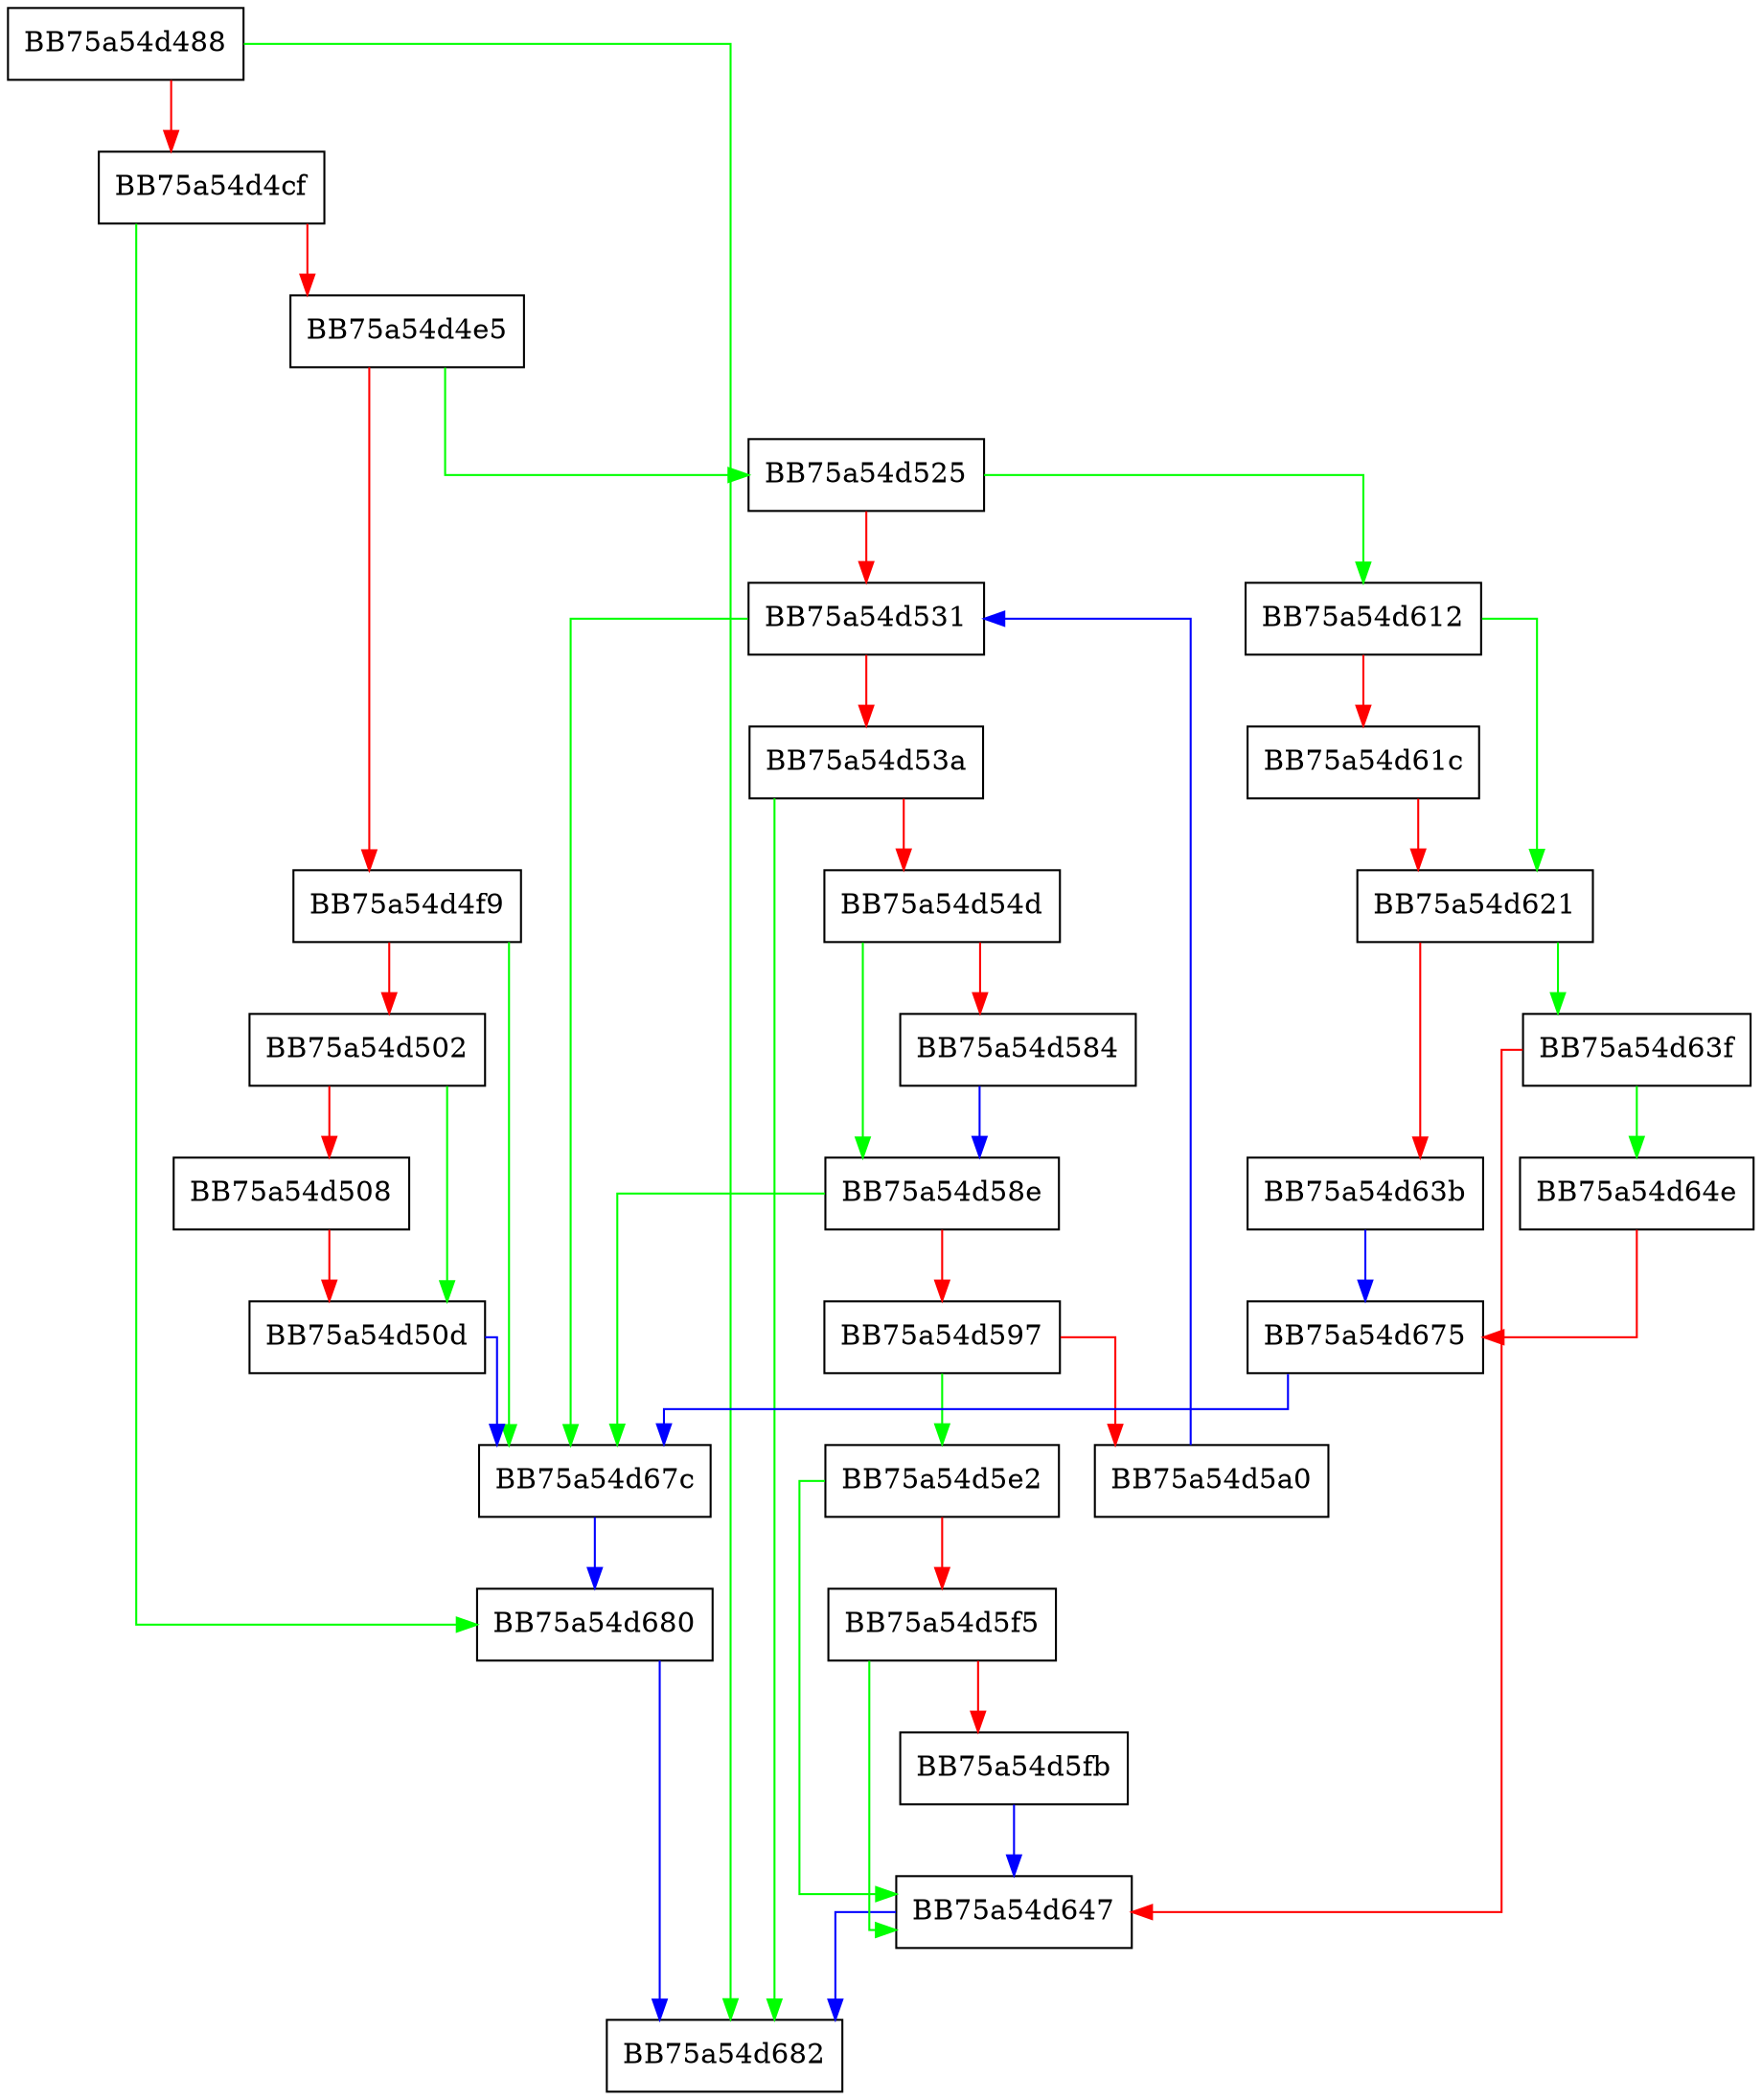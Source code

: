 digraph ReadInternal {
  node [shape="box"];
  graph [splines=ortho];
  BB75a54d488 -> BB75a54d682 [color="green"];
  BB75a54d488 -> BB75a54d4cf [color="red"];
  BB75a54d4cf -> BB75a54d680 [color="green"];
  BB75a54d4cf -> BB75a54d4e5 [color="red"];
  BB75a54d4e5 -> BB75a54d525 [color="green"];
  BB75a54d4e5 -> BB75a54d4f9 [color="red"];
  BB75a54d4f9 -> BB75a54d67c [color="green"];
  BB75a54d4f9 -> BB75a54d502 [color="red"];
  BB75a54d502 -> BB75a54d50d [color="green"];
  BB75a54d502 -> BB75a54d508 [color="red"];
  BB75a54d508 -> BB75a54d50d [color="red"];
  BB75a54d50d -> BB75a54d67c [color="blue"];
  BB75a54d525 -> BB75a54d612 [color="green"];
  BB75a54d525 -> BB75a54d531 [color="red"];
  BB75a54d531 -> BB75a54d67c [color="green"];
  BB75a54d531 -> BB75a54d53a [color="red"];
  BB75a54d53a -> BB75a54d682 [color="green"];
  BB75a54d53a -> BB75a54d54d [color="red"];
  BB75a54d54d -> BB75a54d58e [color="green"];
  BB75a54d54d -> BB75a54d584 [color="red"];
  BB75a54d584 -> BB75a54d58e [color="blue"];
  BB75a54d58e -> BB75a54d67c [color="green"];
  BB75a54d58e -> BB75a54d597 [color="red"];
  BB75a54d597 -> BB75a54d5e2 [color="green"];
  BB75a54d597 -> BB75a54d5a0 [color="red"];
  BB75a54d5a0 -> BB75a54d531 [color="blue"];
  BB75a54d5e2 -> BB75a54d647 [color="green"];
  BB75a54d5e2 -> BB75a54d5f5 [color="red"];
  BB75a54d5f5 -> BB75a54d647 [color="green"];
  BB75a54d5f5 -> BB75a54d5fb [color="red"];
  BB75a54d5fb -> BB75a54d647 [color="blue"];
  BB75a54d612 -> BB75a54d621 [color="green"];
  BB75a54d612 -> BB75a54d61c [color="red"];
  BB75a54d61c -> BB75a54d621 [color="red"];
  BB75a54d621 -> BB75a54d63f [color="green"];
  BB75a54d621 -> BB75a54d63b [color="red"];
  BB75a54d63b -> BB75a54d675 [color="blue"];
  BB75a54d63f -> BB75a54d64e [color="green"];
  BB75a54d63f -> BB75a54d647 [color="red"];
  BB75a54d647 -> BB75a54d682 [color="blue"];
  BB75a54d64e -> BB75a54d675 [color="red"];
  BB75a54d675 -> BB75a54d67c [color="blue"];
  BB75a54d67c -> BB75a54d680 [color="blue"];
  BB75a54d680 -> BB75a54d682 [color="blue"];
}